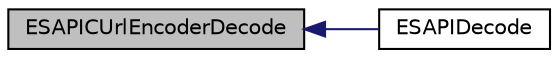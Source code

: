 digraph G
{
  edge [fontname="Helvetica",fontsize="10",labelfontname="Helvetica",labelfontsize="10"];
  node [fontname="Helvetica",fontsize="10",shape=record];
  rankdir=LR;
  Node1 [label="ESAPICUrlEncoderDecode",height=0.2,width=0.4,color="black", fillcolor="grey75", style="filled" fontcolor="black"];
  Node1 -> Node2 [dir=back,color="midnightblue",fontsize="10",style="solid"];
  Node2 [label="ESAPIDecode",height=0.2,width=0.4,color="black", fillcolor="white", style="filled",URL="$_e_s_a_p_i_c_encoder_8h.html#a6c2931ce40e18b2a2244c441bc9bbd9b",tooltip="This function is used to decode the given string and return the resultant decoded string..."];
}
